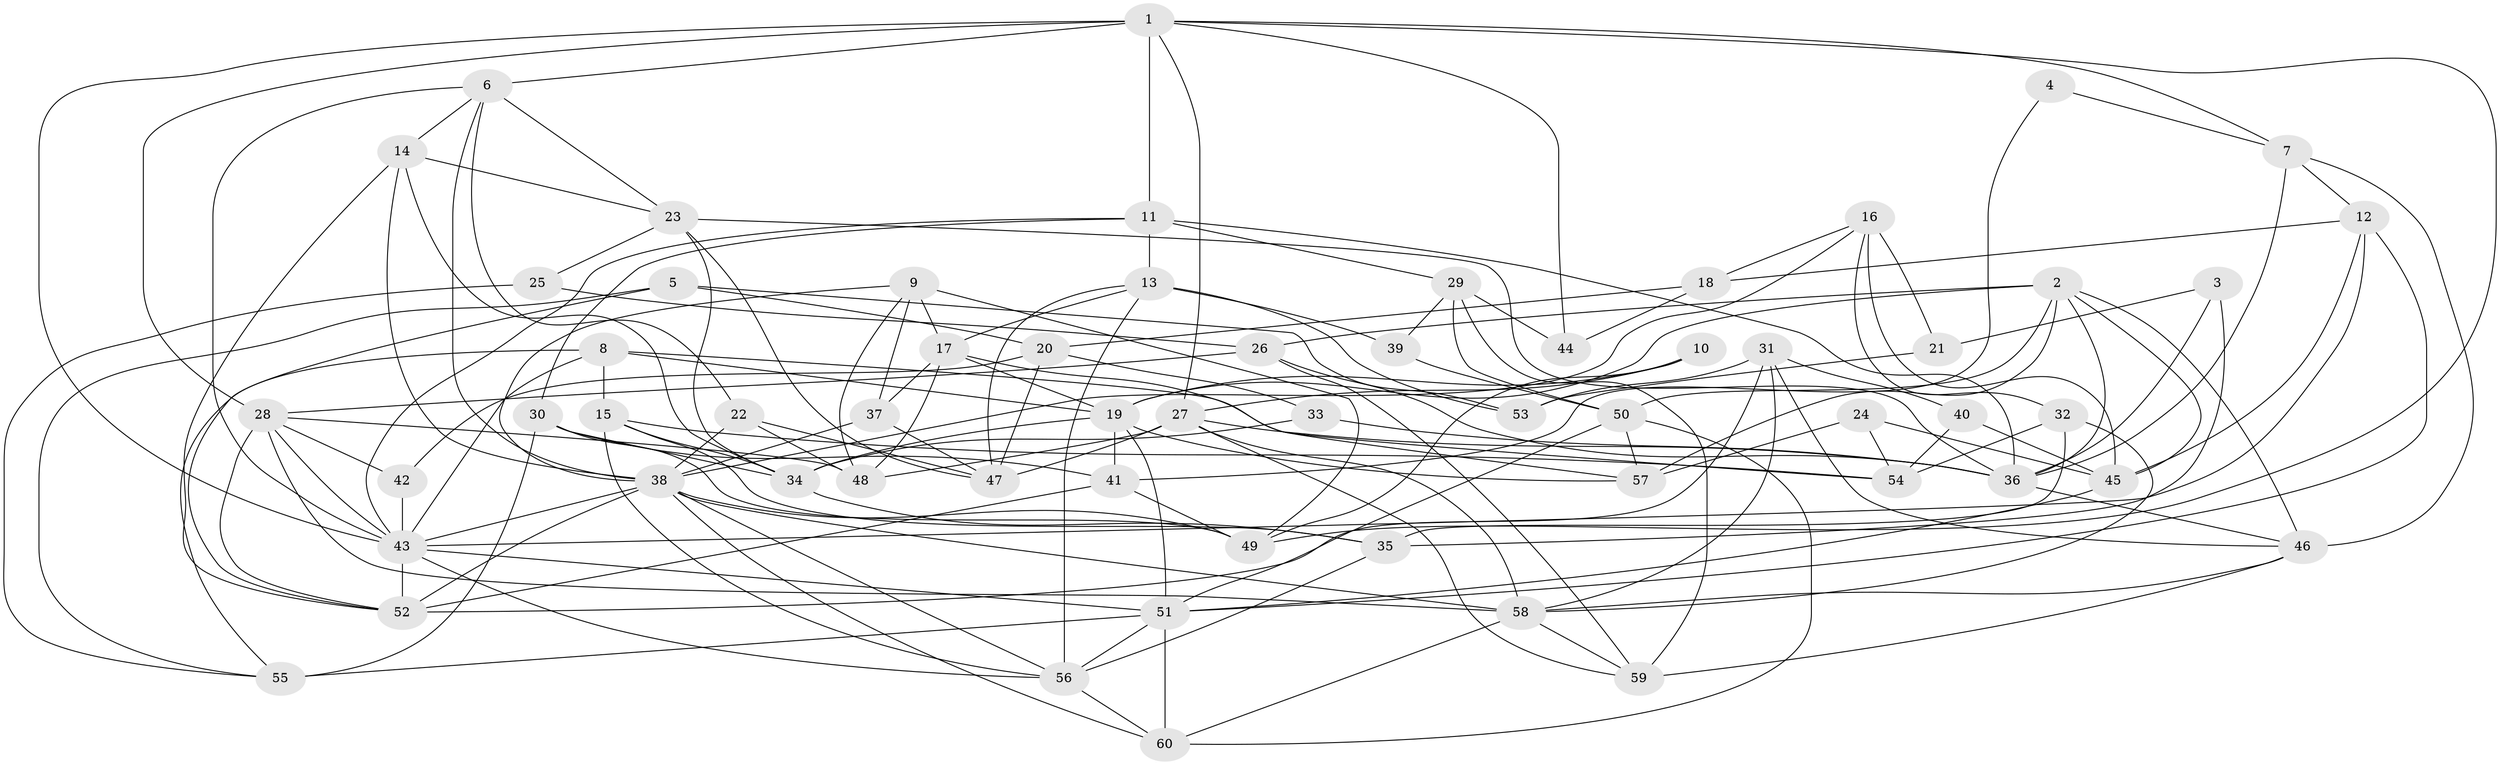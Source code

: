 // original degree distribution, {5: 0.16806722689075632, 3: 0.2857142857142857, 4: 0.31092436974789917, 6: 0.10084033613445378, 9: 0.008403361344537815, 7: 0.025210084033613446, 2: 0.10084033613445378}
// Generated by graph-tools (version 1.1) at 2025/02/03/09/25 03:02:15]
// undirected, 60 vertices, 161 edges
graph export_dot {
graph [start="1"]
  node [color=gray90,style=filled];
  1;
  2;
  3;
  4;
  5;
  6;
  7;
  8;
  9;
  10;
  11;
  12;
  13;
  14;
  15;
  16;
  17;
  18;
  19;
  20;
  21;
  22;
  23;
  24;
  25;
  26;
  27;
  28;
  29;
  30;
  31;
  32;
  33;
  34;
  35;
  36;
  37;
  38;
  39;
  40;
  41;
  42;
  43;
  44;
  45;
  46;
  47;
  48;
  49;
  50;
  51;
  52;
  53;
  54;
  55;
  56;
  57;
  58;
  59;
  60;
  1 -- 6 [weight=2.0];
  1 -- 7 [weight=1.0];
  1 -- 11 [weight=1.0];
  1 -- 27 [weight=1.0];
  1 -- 28 [weight=1.0];
  1 -- 43 [weight=1.0];
  1 -- 44 [weight=1.0];
  1 -- 49 [weight=1.0];
  2 -- 19 [weight=1.0];
  2 -- 26 [weight=1.0];
  2 -- 36 [weight=2.0];
  2 -- 45 [weight=1.0];
  2 -- 46 [weight=1.0];
  2 -- 50 [weight=1.0];
  2 -- 57 [weight=2.0];
  3 -- 21 [weight=1.0];
  3 -- 35 [weight=1.0];
  3 -- 36 [weight=1.0];
  4 -- 7 [weight=1.0];
  4 -- 41 [weight=1.0];
  5 -- 20 [weight=1.0];
  5 -- 52 [weight=1.0];
  5 -- 53 [weight=1.0];
  5 -- 55 [weight=1.0];
  6 -- 14 [weight=1.0];
  6 -- 22 [weight=1.0];
  6 -- 23 [weight=1.0];
  6 -- 38 [weight=1.0];
  6 -- 43 [weight=1.0];
  7 -- 12 [weight=1.0];
  7 -- 36 [weight=1.0];
  7 -- 46 [weight=1.0];
  8 -- 15 [weight=1.0];
  8 -- 19 [weight=1.0];
  8 -- 43 [weight=1.0];
  8 -- 54 [weight=1.0];
  8 -- 55 [weight=1.0];
  9 -- 17 [weight=1.0];
  9 -- 37 [weight=1.0];
  9 -- 38 [weight=1.0];
  9 -- 48 [weight=1.0];
  9 -- 49 [weight=2.0];
  10 -- 19 [weight=1.0];
  10 -- 27 [weight=1.0];
  10 -- 49 [weight=2.0];
  11 -- 13 [weight=1.0];
  11 -- 29 [weight=1.0];
  11 -- 30 [weight=1.0];
  11 -- 36 [weight=1.0];
  11 -- 43 [weight=1.0];
  12 -- 18 [weight=1.0];
  12 -- 43 [weight=1.0];
  12 -- 45 [weight=1.0];
  12 -- 51 [weight=2.0];
  13 -- 17 [weight=1.0];
  13 -- 39 [weight=1.0];
  13 -- 47 [weight=1.0];
  13 -- 53 [weight=1.0];
  13 -- 56 [weight=1.0];
  14 -- 23 [weight=1.0];
  14 -- 34 [weight=2.0];
  14 -- 38 [weight=1.0];
  14 -- 52 [weight=1.0];
  15 -- 34 [weight=1.0];
  15 -- 35 [weight=1.0];
  15 -- 54 [weight=1.0];
  15 -- 56 [weight=1.0];
  16 -- 18 [weight=1.0];
  16 -- 21 [weight=2.0];
  16 -- 32 [weight=1.0];
  16 -- 38 [weight=1.0];
  16 -- 45 [weight=1.0];
  17 -- 19 [weight=1.0];
  17 -- 37 [weight=1.0];
  17 -- 48 [weight=1.0];
  17 -- 57 [weight=1.0];
  18 -- 20 [weight=1.0];
  18 -- 44 [weight=1.0];
  19 -- 34 [weight=1.0];
  19 -- 41 [weight=1.0];
  19 -- 51 [weight=1.0];
  19 -- 57 [weight=1.0];
  20 -- 33 [weight=1.0];
  20 -- 42 [weight=1.0];
  20 -- 47 [weight=2.0];
  21 -- 53 [weight=1.0];
  22 -- 38 [weight=1.0];
  22 -- 47 [weight=1.0];
  22 -- 48 [weight=1.0];
  23 -- 25 [weight=1.0];
  23 -- 34 [weight=1.0];
  23 -- 36 [weight=1.0];
  23 -- 47 [weight=1.0];
  24 -- 45 [weight=1.0];
  24 -- 54 [weight=1.0];
  24 -- 57 [weight=1.0];
  25 -- 26 [weight=1.0];
  25 -- 55 [weight=1.0];
  26 -- 28 [weight=1.0];
  26 -- 36 [weight=1.0];
  26 -- 59 [weight=1.0];
  27 -- 36 [weight=1.0];
  27 -- 47 [weight=1.0];
  27 -- 48 [weight=1.0];
  27 -- 58 [weight=1.0];
  27 -- 59 [weight=1.0];
  28 -- 42 [weight=1.0];
  28 -- 43 [weight=1.0];
  28 -- 48 [weight=1.0];
  28 -- 52 [weight=1.0];
  28 -- 58 [weight=1.0];
  29 -- 39 [weight=1.0];
  29 -- 44 [weight=1.0];
  29 -- 50 [weight=1.0];
  29 -- 59 [weight=2.0];
  30 -- 34 [weight=1.0];
  30 -- 41 [weight=1.0];
  30 -- 49 [weight=1.0];
  30 -- 55 [weight=1.0];
  31 -- 40 [weight=1.0];
  31 -- 46 [weight=1.0];
  31 -- 52 [weight=1.0];
  31 -- 53 [weight=3.0];
  31 -- 58 [weight=1.0];
  32 -- 35 [weight=1.0];
  32 -- 54 [weight=1.0];
  32 -- 58 [weight=1.0];
  33 -- 34 [weight=1.0];
  33 -- 36 [weight=1.0];
  34 -- 35 [weight=1.0];
  35 -- 56 [weight=1.0];
  36 -- 46 [weight=1.0];
  37 -- 38 [weight=1.0];
  37 -- 47 [weight=1.0];
  38 -- 43 [weight=1.0];
  38 -- 49 [weight=1.0];
  38 -- 52 [weight=1.0];
  38 -- 56 [weight=1.0];
  38 -- 58 [weight=1.0];
  38 -- 60 [weight=1.0];
  39 -- 50 [weight=1.0];
  40 -- 45 [weight=2.0];
  40 -- 54 [weight=1.0];
  41 -- 49 [weight=1.0];
  41 -- 52 [weight=1.0];
  42 -- 43 [weight=2.0];
  43 -- 51 [weight=1.0];
  43 -- 52 [weight=1.0];
  43 -- 56 [weight=1.0];
  45 -- 51 [weight=1.0];
  46 -- 58 [weight=1.0];
  46 -- 59 [weight=1.0];
  50 -- 51 [weight=1.0];
  50 -- 57 [weight=1.0];
  50 -- 60 [weight=1.0];
  51 -- 55 [weight=2.0];
  51 -- 56 [weight=1.0];
  51 -- 60 [weight=1.0];
  56 -- 60 [weight=1.0];
  58 -- 59 [weight=1.0];
  58 -- 60 [weight=1.0];
}
